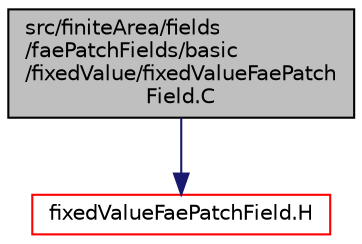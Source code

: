 digraph "src/finiteArea/fields/faePatchFields/basic/fixedValue/fixedValueFaePatchField.C"
{
  bgcolor="transparent";
  edge [fontname="Helvetica",fontsize="10",labelfontname="Helvetica",labelfontsize="10"];
  node [fontname="Helvetica",fontsize="10",shape=record];
  Node1 [label="src/finiteArea/fields\l/faePatchFields/basic\l/fixedValue/fixedValueFaePatch\lField.C",height=0.2,width=0.4,color="black", fillcolor="grey75", style="filled" fontcolor="black"];
  Node1 -> Node2 [color="midnightblue",fontsize="10",style="solid",fontname="Helvetica"];
  Node2 [label="fixedValueFaePatchField.H",height=0.2,width=0.4,color="red",URL="$fixedValueFaePatchField_8H.html"];
}
